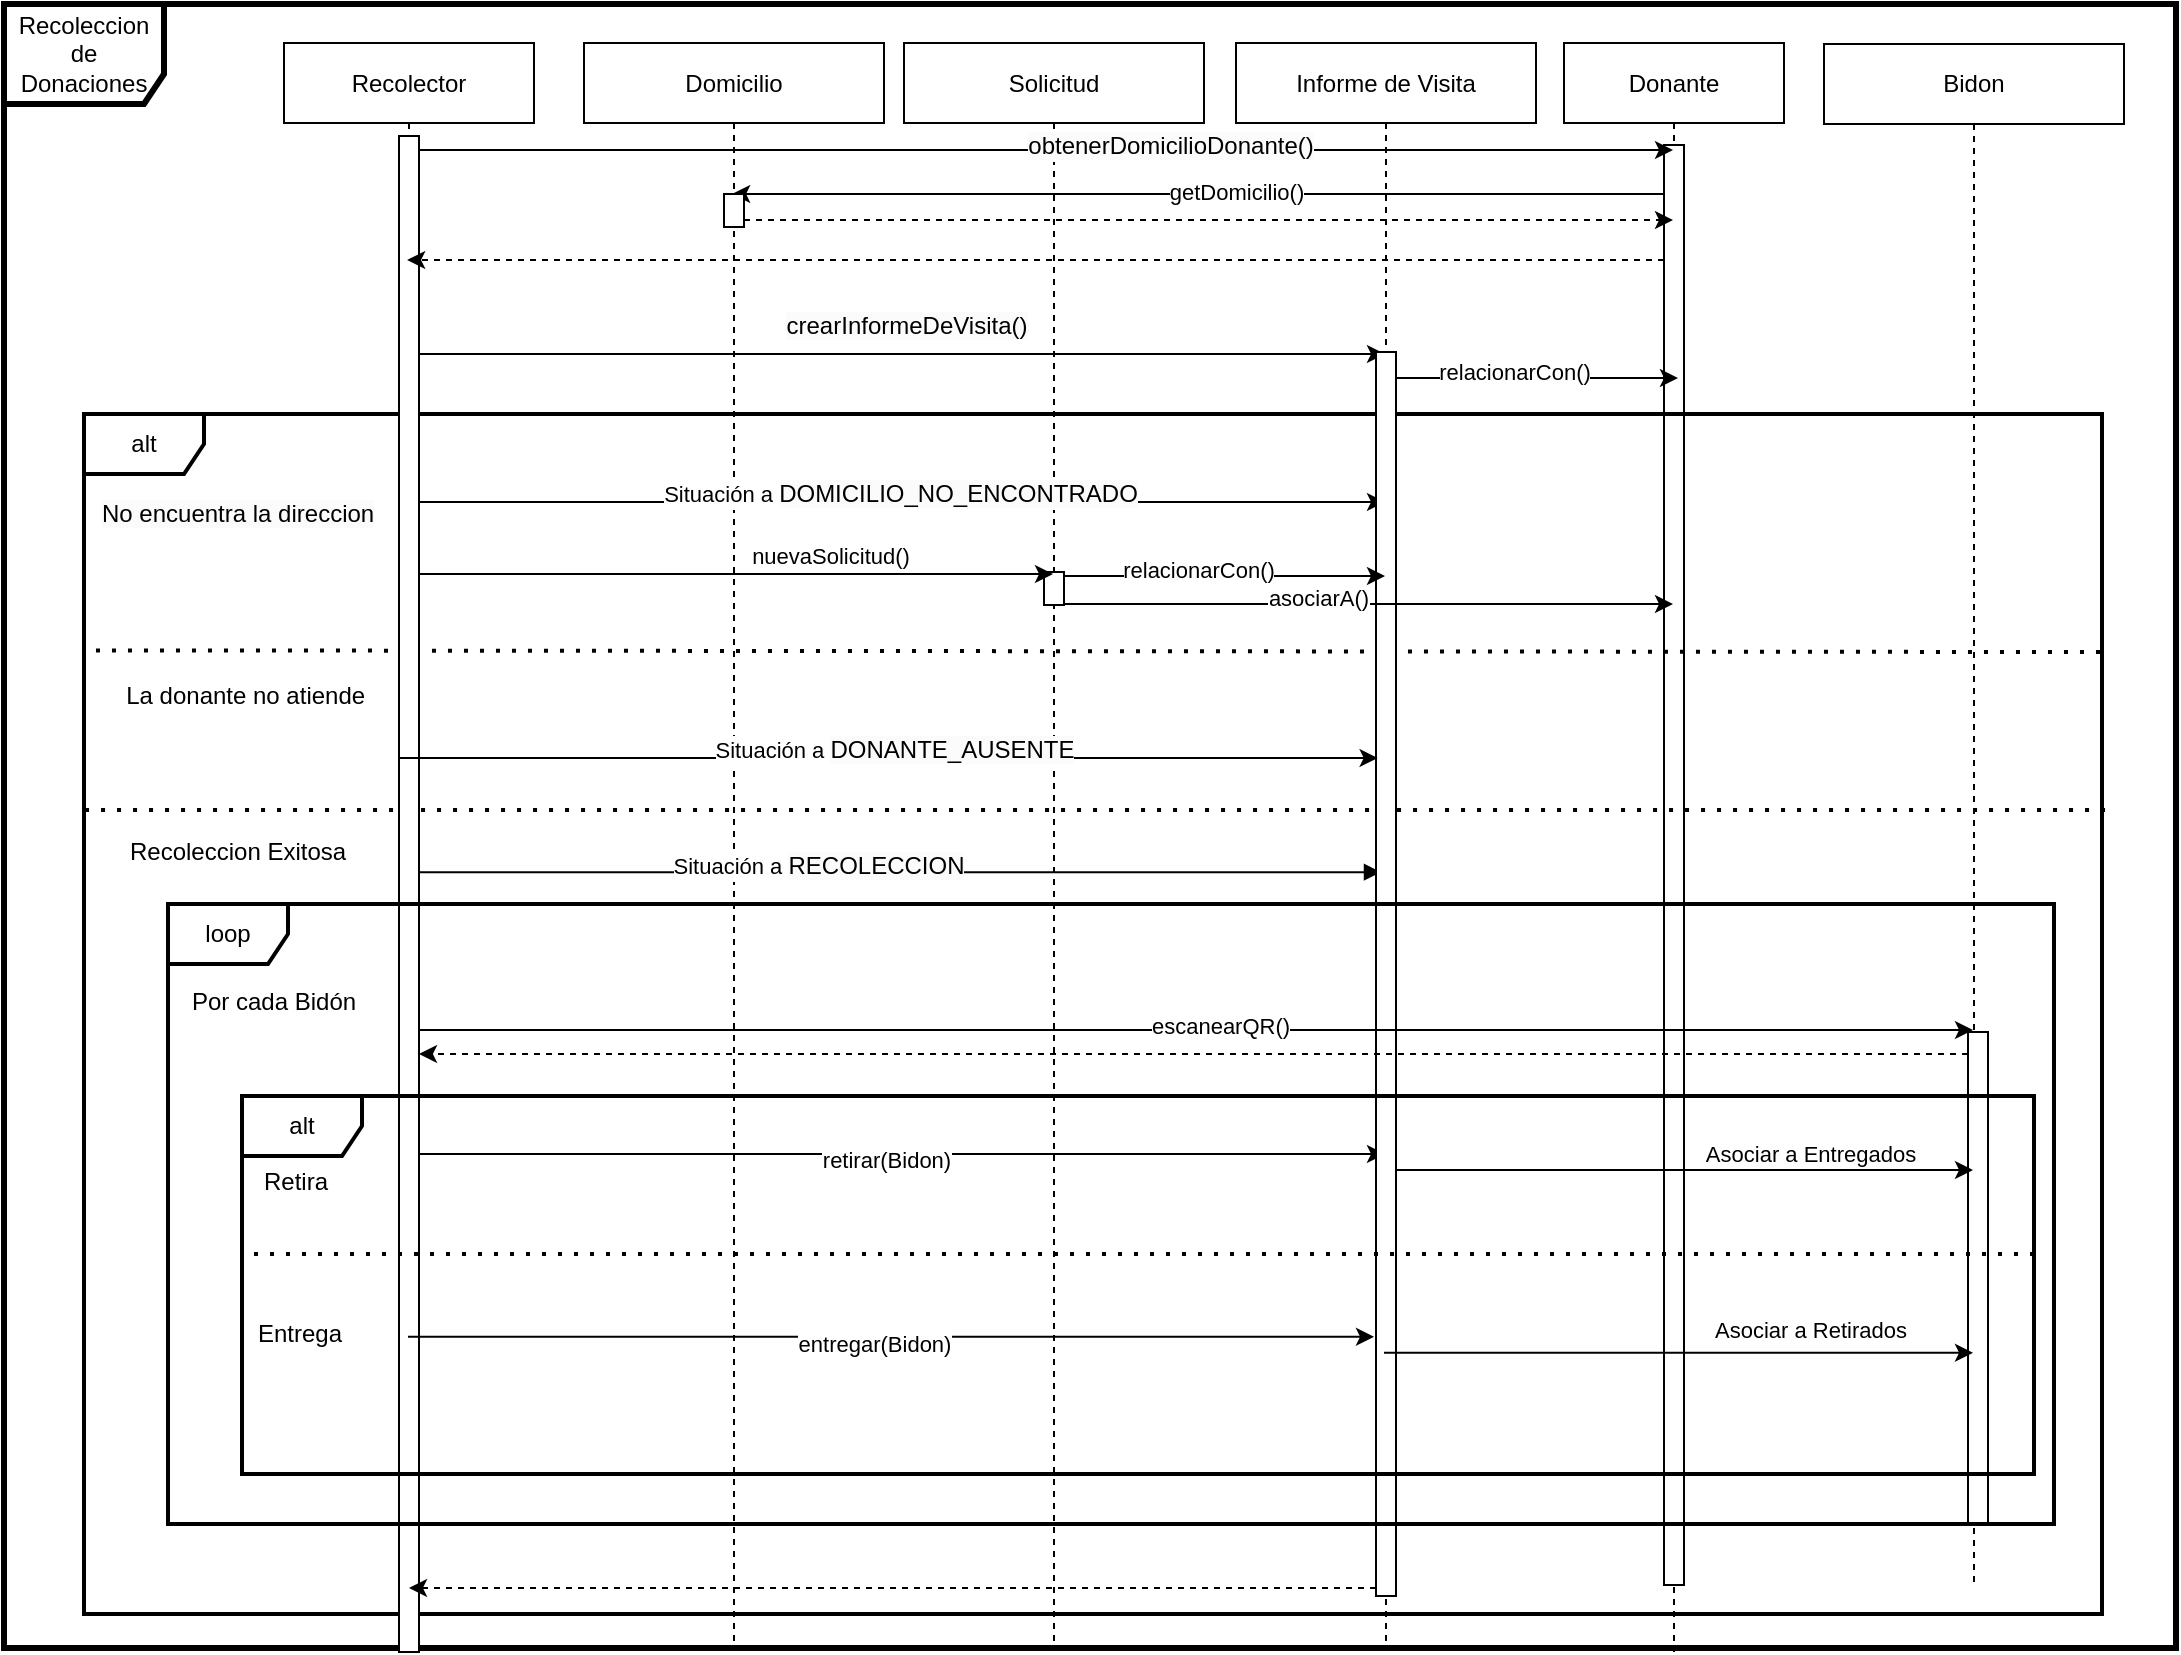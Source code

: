 <mxfile version="24.6.2" type="google">
  <diagram name="Página-1" id="LsmGkmER8wEdNiZBodtZ">
    <mxGraphModel grid="0" page="1" gridSize="10" guides="1" tooltips="1" connect="1" arrows="1" fold="1" pageScale="1" pageWidth="1100" pageHeight="1200" math="0" shadow="0">
      <root>
        <mxCell id="0" />
        <mxCell id="1" parent="0" />
        <mxCell id="AjBFbFOjEj0jWaxsaU4j-5" style="edgeStyle=elbowEdgeStyle;rounded=0;orthogonalLoop=1;jettySize=auto;html=1;elbow=horizontal;curved=0;" edge="1" parent="1">
          <mxGeometry relative="1" as="geometry">
            <mxPoint x="3144.5" y="172.0" as="sourcePoint" />
            <mxPoint x="2674.071" y="172.0" as="targetPoint" />
            <Array as="points">
              <mxPoint x="2903" y="172" />
            </Array>
          </mxGeometry>
        </mxCell>
        <mxCell id="AjBFbFOjEj0jWaxsaU4j-7" value="getDomicilio()" style="edgeLabel;html=1;align=center;verticalAlign=middle;resizable=0;points=[];" connectable="0" vertex="1" parent="AjBFbFOjEj0jWaxsaU4j-5">
          <mxGeometry x="-0.068" y="-1" relative="1" as="geometry">
            <mxPoint as="offset" />
          </mxGeometry>
        </mxCell>
        <mxCell id="uaeYe4_tYvJVXIgmSCOc-45" value="Donante" style="shape=umlLifeline;perimeter=lifelinePerimeter;whiteSpace=wrap;html=1;container=0;dropTarget=0;collapsible=0;recursiveResize=0;outlineConnect=0;portConstraint=eastwest;newEdgeStyle={&quot;edgeStyle&quot;:&quot;elbowEdgeStyle&quot;,&quot;elbow&quot;:&quot;vertical&quot;,&quot;curved&quot;:0,&quot;rounded&quot;:0};" vertex="1" parent="1">
          <mxGeometry x="3090" y="96.5" width="110" height="804.5" as="geometry" />
        </mxCell>
        <mxCell id="dMAKtlA2dXLR2GeC89b2-24" value="" style="html=1;points=[];perimeter=orthogonalPerimeter;outlineConnect=0;targetShapes=umlLifeline;portConstraint=eastwest;newEdgeStyle={&quot;edgeStyle&quot;:&quot;elbowEdgeStyle&quot;,&quot;elbow&quot;:&quot;vertical&quot;,&quot;curved&quot;:0,&quot;rounded&quot;:0};" vertex="1" parent="uaeYe4_tYvJVXIgmSCOc-45">
          <mxGeometry x="50" y="51" width="10" height="720" as="geometry" />
        </mxCell>
        <mxCell id="dMAKtlA2dXLR2GeC89b2-22" value="Informe de Visita" style="shape=umlLifeline;perimeter=lifelinePerimeter;whiteSpace=wrap;html=1;container=0;dropTarget=0;collapsible=0;recursiveResize=0;outlineConnect=0;portConstraint=eastwest;newEdgeStyle={&quot;edgeStyle&quot;:&quot;elbowEdgeStyle&quot;,&quot;elbow&quot;:&quot;vertical&quot;,&quot;curved&quot;:0,&quot;rounded&quot;:0};" vertex="1" parent="1">
          <mxGeometry x="2926" y="96.5" width="150" height="800.5" as="geometry" />
        </mxCell>
        <mxCell id="uaeYe4_tYvJVXIgmSCOc-1" value="Recoleccion de Donaciones" style="shape=umlFrame;whiteSpace=wrap;html=1;pointerEvents=0;width=80;height=50;strokeWidth=3;" vertex="1" parent="1">
          <mxGeometry x="2310" y="77" width="1086" height="822" as="geometry" />
        </mxCell>
        <mxCell id="uaeYe4_tYvJVXIgmSCOc-9" value="alt" style="shape=umlFrame;whiteSpace=wrap;html=1;pointerEvents=0;width=60;height=30;strokeWidth=2;" vertex="1" parent="1">
          <mxGeometry x="2350" y="282" width="1009" height="600" as="geometry" />
        </mxCell>
        <mxCell id="uaeYe4_tYvJVXIgmSCOc-26" value="" style="endArrow=none;dashed=1;html=1;dashPattern=1 3;strokeWidth=2;rounded=0;entryX=-0.001;entryY=0.242;entryDx=0;entryDy=0;entryPerimeter=0;exitX=0.999;exitY=0.244;exitDx=0;exitDy=0;exitPerimeter=0;" edge="1" parent="1">
          <mxGeometry width="50" height="50" relative="1" as="geometry">
            <mxPoint x="3357.991" y="401.016" as="sourcePoint" />
            <mxPoint x="2348.991" y="400.188" as="targetPoint" />
            <Array as="points" />
          </mxGeometry>
        </mxCell>
        <mxCell id="uaeYe4_tYvJVXIgmSCOc-47" value="Solicitud" style="shape=umlLifeline;perimeter=lifelinePerimeter;whiteSpace=wrap;html=1;container=0;dropTarget=0;collapsible=0;recursiveResize=0;outlineConnect=0;portConstraint=eastwest;newEdgeStyle={&quot;edgeStyle&quot;:&quot;elbowEdgeStyle&quot;,&quot;elbow&quot;:&quot;vertical&quot;,&quot;curved&quot;:0,&quot;rounded&quot;:0};" vertex="1" parent="1">
          <mxGeometry x="2760" y="96.5" width="150" height="800.5" as="geometry" />
        </mxCell>
        <mxCell id="AjBFbFOjEj0jWaxsaU4j-13" value="" style="html=1;points=[];perimeter=orthogonalPerimeter;outlineConnect=0;targetShapes=umlLifeline;portConstraint=eastwest;newEdgeStyle={&quot;edgeStyle&quot;:&quot;elbowEdgeStyle&quot;,&quot;elbow&quot;:&quot;vertical&quot;,&quot;curved&quot;:0,&quot;rounded&quot;:0};" vertex="1" parent="uaeYe4_tYvJVXIgmSCOc-47">
          <mxGeometry x="70" y="264.5" width="10" height="16.5" as="geometry" />
        </mxCell>
        <mxCell id="EOZu0p530FmktWK0IdCz-17" value="" style="endArrow=none;dashed=1;html=1;dashPattern=1 3;strokeWidth=2;rounded=0;exitX=1.005;exitY=0.466;exitDx=0;exitDy=0;exitPerimeter=0;entryX=-0.001;entryY=0.466;entryDx=0;entryDy=0;entryPerimeter=0;" edge="1" parent="1">
          <mxGeometry width="50" height="50" relative="1" as="geometry">
            <mxPoint x="3360.525" y="480.0" as="sourcePoint" />
            <mxPoint x="2345.471" y="480.0" as="targetPoint" />
          </mxGeometry>
        </mxCell>
        <mxCell id="EOZu0p530FmktWK0IdCz-21" value="&lt;span style=&quot;color: rgb(0, 0, 0); font-family: Helvetica; font-size: 12px; font-style: normal; font-variant-ligatures: normal; font-variant-caps: normal; font-weight: 400; letter-spacing: normal; orphans: 2; text-align: center; text-indent: 0px; text-transform: none; widows: 2; word-spacing: 0px; -webkit-text-stroke-width: 0px; white-space: nowrap; background-color: rgb(251, 251, 251); text-decoration-thickness: initial; text-decoration-style: initial; text-decoration-color: initial; display: inline !important; float: none;&quot;&gt;No encuentra la direccion&lt;/span&gt;" style="text;whiteSpace=wrap;html=1;" vertex="1" parent="1">
          <mxGeometry x="2357" y="318" width="110" height="40" as="geometry" />
        </mxCell>
        <mxCell id="EOZu0p530FmktWK0IdCz-22" value="&lt;div style=&quot;text-align: center;&quot;&gt;&lt;span style=&quot;background-color: initial; text-wrap: nowrap;&quot;&gt;Recoleccion Exitosa&lt;/span&gt;&lt;/div&gt;" style="text;whiteSpace=wrap;html=1;" vertex="1" parent="1">
          <mxGeometry x="2371" y="487.0" width="130" height="40" as="geometry" />
        </mxCell>
        <mxCell id="EOZu0p530FmktWK0IdCz-23" value="Bidon" style="shape=umlLifeline;perimeter=lifelinePerimeter;whiteSpace=wrap;html=1;container=0;dropTarget=0;collapsible=0;recursiveResize=0;outlineConnect=0;portConstraint=eastwest;newEdgeStyle={&quot;edgeStyle&quot;:&quot;elbowEdgeStyle&quot;,&quot;elbow&quot;:&quot;vertical&quot;,&quot;curved&quot;:0,&quot;rounded&quot;:0};" vertex="1" parent="1">
          <mxGeometry x="3220" y="97" width="150" height="769.5" as="geometry" />
        </mxCell>
        <mxCell id="AjBFbFOjEj0jWaxsaU4j-29" value="" style="html=1;points=[];perimeter=orthogonalPerimeter;outlineConnect=0;targetShapes=umlLifeline;portConstraint=eastwest;newEdgeStyle={&quot;edgeStyle&quot;:&quot;elbowEdgeStyle&quot;,&quot;elbow&quot;:&quot;vertical&quot;,&quot;curved&quot;:0,&quot;rounded&quot;:0};" vertex="1" parent="EOZu0p530FmktWK0IdCz-23">
          <mxGeometry x="72" y="494" width="10" height="246" as="geometry" />
        </mxCell>
        <mxCell id="dMAKtlA2dXLR2GeC89b2-3" value="Domicilio" style="shape=umlLifeline;perimeter=lifelinePerimeter;whiteSpace=wrap;html=1;container=0;dropTarget=0;collapsible=0;recursiveResize=0;outlineConnect=0;portConstraint=eastwest;newEdgeStyle={&quot;edgeStyle&quot;:&quot;elbowEdgeStyle&quot;,&quot;elbow&quot;:&quot;vertical&quot;,&quot;curved&quot;:0,&quot;rounded&quot;:0};" vertex="1" parent="1">
          <mxGeometry x="2600" y="96.5" width="150" height="801.5" as="geometry" />
        </mxCell>
        <mxCell id="dMAKtlA2dXLR2GeC89b2-4" value="" style="html=1;points=[];perimeter=orthogonalPerimeter;outlineConnect=0;targetShapes=umlLifeline;portConstraint=eastwest;newEdgeStyle={&quot;edgeStyle&quot;:&quot;elbowEdgeStyle&quot;,&quot;elbow&quot;:&quot;vertical&quot;,&quot;curved&quot;:0,&quot;rounded&quot;:0};" vertex="1" parent="dMAKtlA2dXLR2GeC89b2-3">
          <mxGeometry x="70" y="75.5" width="10" height="16.5" as="geometry" />
        </mxCell>
        <mxCell id="dMAKtlA2dXLR2GeC89b2-5" value="" style="endArrow=classic;html=1;rounded=0;" edge="1" parent="1">
          <mxGeometry width="50" height="50" relative="1" as="geometry">
            <mxPoint x="2511.182" y="326" as="sourcePoint" />
            <mxPoint x="3000.5" y="326" as="targetPoint" />
          </mxGeometry>
        </mxCell>
        <mxCell id="AjBFbFOjEj0jWaxsaU4j-12" value="Situación a&amp;nbsp;&lt;span style=&quot;font-size: 12px; text-align: left; text-wrap: wrap; background-color: rgb(251, 251, 251);&quot;&gt;DOMICILIO_NO_ENCONTRADO&lt;/span&gt;" style="edgeLabel;html=1;align=center;verticalAlign=middle;resizable=0;points=[];" connectable="0" vertex="1" parent="dMAKtlA2dXLR2GeC89b2-5">
          <mxGeometry x="0.009" y="3" relative="1" as="geometry">
            <mxPoint y="-1" as="offset" />
          </mxGeometry>
        </mxCell>
        <mxCell id="dMAKtlA2dXLR2GeC89b2-7" value="" style="endArrow=none;html=1;rounded=0;endFill=0;startArrow=block;startFill=1;" edge="1" parent="1">
          <mxGeometry width="50" height="50" relative="1" as="geometry">
            <mxPoint x="2998.5" y="511.09" as="sourcePoint" />
            <mxPoint x="2509.182" y="511.09" as="targetPoint" />
          </mxGeometry>
        </mxCell>
        <mxCell id="AjBFbFOjEj0jWaxsaU4j-23" value="Situación a&amp;nbsp;&lt;span style=&quot;text-wrap: wrap; font-size: 12px; text-align: left; background-color: rgb(251, 251, 251);&quot;&gt;RECOLECCION&lt;/span&gt;" style="edgeLabel;html=1;align=center;verticalAlign=middle;resizable=0;points=[];" connectable="0" vertex="1" parent="dMAKtlA2dXLR2GeC89b2-7">
          <mxGeometry x="0.152" y="-3" relative="1" as="geometry">
            <mxPoint as="offset" />
          </mxGeometry>
        </mxCell>
        <mxCell id="uaeYe4_tYvJVXIgmSCOc-41" value="Recolector" style="shape=umlLifeline;perimeter=lifelinePerimeter;whiteSpace=wrap;html=1;container=0;dropTarget=0;collapsible=0;recursiveResize=0;outlineConnect=0;portConstraint=eastwest;newEdgeStyle={&quot;edgeStyle&quot;:&quot;elbowEdgeStyle&quot;,&quot;elbow&quot;:&quot;vertical&quot;,&quot;curved&quot;:0,&quot;rounded&quot;:0};size=40;" vertex="1" parent="1">
          <mxGeometry x="2450" y="96.5" width="125" height="801.5" as="geometry" />
        </mxCell>
        <mxCell id="AjBFbFOjEj0jWaxsaU4j-1" style="edgeStyle=elbowEdgeStyle;rounded=0;orthogonalLoop=1;jettySize=auto;html=1;elbow=vertical;curved=0;" edge="1" parent="1">
          <mxGeometry relative="1" as="geometry">
            <mxPoint x="2517.5" y="150" as="sourcePoint" />
            <mxPoint x="3144.5" y="150" as="targetPoint" />
            <Array as="points">
              <mxPoint x="2812" y="150" />
            </Array>
          </mxGeometry>
        </mxCell>
        <mxCell id="AjBFbFOjEj0jWaxsaU4j-3" value="&lt;span style=&quot;font-size: 12px; text-align: left; text-wrap: wrap; background-color: rgb(251, 251, 251);&quot;&gt;obtenerDomicilioDonante()&lt;/span&gt;" style="edgeLabel;html=1;align=center;verticalAlign=middle;resizable=0;points=[];" connectable="0" vertex="1" parent="AjBFbFOjEj0jWaxsaU4j-1">
          <mxGeometry x="0.196" y="2" relative="1" as="geometry">
            <mxPoint as="offset" />
          </mxGeometry>
        </mxCell>
        <mxCell id="AjBFbFOjEj0jWaxsaU4j-10" style="edgeStyle=elbowEdgeStyle;rounded=0;orthogonalLoop=1;jettySize=auto;html=1;elbow=vertical;curved=0;" edge="1" parent="1">
          <mxGeometry relative="1" as="geometry">
            <mxPoint x="2517.5" y="252" as="sourcePoint" />
            <mxPoint x="3000.5" y="252" as="targetPoint" />
            <Array as="points">
              <mxPoint x="2756" y="252" />
            </Array>
          </mxGeometry>
        </mxCell>
        <mxCell id="AjBFbFOjEj0jWaxsaU4j-11" value="&lt;span style=&quot;font-size: 12px; text-align: left; text-wrap: wrap; background-color: rgb(251, 251, 251);&quot;&gt;crearInformeDeVisita()&lt;/span&gt;" style="edgeLabel;html=1;align=center;verticalAlign=middle;resizable=0;points=[];" connectable="0" vertex="1" parent="AjBFbFOjEj0jWaxsaU4j-10">
          <mxGeometry x="-0.12" relative="1" as="geometry">
            <mxPoint x="31" y="-14" as="offset" />
          </mxGeometry>
        </mxCell>
        <mxCell id="AjBFbFOjEj0jWaxsaU4j-14" style="edgeStyle=elbowEdgeStyle;rounded=0;orthogonalLoop=1;jettySize=auto;html=1;elbow=vertical;curved=0;" edge="1" parent="1">
          <mxGeometry relative="1" as="geometry">
            <mxPoint x="2517.5" y="362" as="sourcePoint" />
            <mxPoint x="2834.5" y="362" as="targetPoint" />
            <Array as="points">
              <mxPoint x="2645" y="362" />
            </Array>
          </mxGeometry>
        </mxCell>
        <mxCell id="AjBFbFOjEj0jWaxsaU4j-15" value="nuevaSolicitud()" style="edgeLabel;html=1;align=center;verticalAlign=middle;resizable=0;points=[];" connectable="0" vertex="1" parent="AjBFbFOjEj0jWaxsaU4j-14">
          <mxGeometry x="0.1" y="-3" relative="1" as="geometry">
            <mxPoint x="31" y="-12" as="offset" />
          </mxGeometry>
        </mxCell>
        <mxCell id="AjBFbFOjEj0jWaxsaU4j-39" style="edgeStyle=elbowEdgeStyle;rounded=0;orthogonalLoop=1;jettySize=auto;html=1;elbow=vertical;curved=0;" edge="1" parent="1" source="uaeYe4_tYvJVXIgmSCOc-42" target="dMAKtlA2dXLR2GeC89b2-22">
          <mxGeometry relative="1" as="geometry">
            <Array as="points">
              <mxPoint x="2717" y="652" />
            </Array>
          </mxGeometry>
        </mxCell>
        <mxCell id="AjBFbFOjEj0jWaxsaU4j-40" value="retirar(Bidon)" style="edgeLabel;html=1;align=center;verticalAlign=middle;resizable=0;points=[];" connectable="0" vertex="1" parent="AjBFbFOjEj0jWaxsaU4j-39">
          <mxGeometry x="-0.036" y="-3" relative="1" as="geometry">
            <mxPoint as="offset" />
          </mxGeometry>
        </mxCell>
        <mxCell id="uaeYe4_tYvJVXIgmSCOc-42" value="" style="html=1;points=[];perimeter=orthogonalPerimeter;outlineConnect=0;targetShapes=umlLifeline;portConstraint=eastwest;newEdgeStyle={&quot;edgeStyle&quot;:&quot;elbowEdgeStyle&quot;,&quot;elbow&quot;:&quot;vertical&quot;,&quot;curved&quot;:0,&quot;rounded&quot;:0};" vertex="1" parent="1">
          <mxGeometry x="2507.5" y="143" width="10" height="758" as="geometry" />
        </mxCell>
        <mxCell id="dMAKtlA2dXLR2GeC89b2-18" value="La donante no atiende&amp;nbsp;" style="text;html=1;align=center;verticalAlign=middle;resizable=0;points=[];autosize=1;strokeColor=none;fillColor=none;" vertex="1" parent="1">
          <mxGeometry x="2357" y="408" width="150" height="30" as="geometry" />
        </mxCell>
        <mxCell id="AjBFbFOjEj0jWaxsaU4j-6" style="edgeStyle=elbowEdgeStyle;rounded=0;orthogonalLoop=1;jettySize=auto;html=1;elbow=vertical;curved=0;dashed=1;" edge="1" parent="1">
          <mxGeometry relative="1" as="geometry">
            <mxPoint x="2680" y="185" as="sourcePoint" />
            <mxPoint x="3144.5" y="185" as="targetPoint" />
          </mxGeometry>
        </mxCell>
        <mxCell id="AjBFbFOjEj0jWaxsaU4j-42" style="edgeStyle=elbowEdgeStyle;rounded=0;orthogonalLoop=1;jettySize=auto;html=1;elbow=horizontal;curved=0;" edge="1" parent="1" source="AjBFbFOjEj0jWaxsaU4j-8" target="EOZu0p530FmktWK0IdCz-23">
          <mxGeometry relative="1" as="geometry">
            <Array as="points">
              <mxPoint x="3060" y="660" />
            </Array>
          </mxGeometry>
        </mxCell>
        <mxCell id="AjBFbFOjEj0jWaxsaU4j-43" value="Asociar a Entregados" style="edgeLabel;html=1;align=center;verticalAlign=middle;resizable=0;points=[];" connectable="0" vertex="1" parent="AjBFbFOjEj0jWaxsaU4j-42">
          <mxGeometry x="0.151" relative="1" as="geometry">
            <mxPoint x="41" y="-8" as="offset" />
          </mxGeometry>
        </mxCell>
        <mxCell id="AjBFbFOjEj0jWaxsaU4j-48" style="edgeStyle=elbowEdgeStyle;rounded=0;orthogonalLoop=1;jettySize=auto;html=1;elbow=vertical;curved=0;dashed=1;" edge="1" parent="1" source="AjBFbFOjEj0jWaxsaU4j-8" target="uaeYe4_tYvJVXIgmSCOc-41">
          <mxGeometry relative="1" as="geometry">
            <Array as="points">
              <mxPoint x="2736" y="869" />
            </Array>
          </mxGeometry>
        </mxCell>
        <mxCell id="AjBFbFOjEj0jWaxsaU4j-8" value="" style="html=1;points=[];perimeter=orthogonalPerimeter;outlineConnect=0;targetShapes=umlLifeline;portConstraint=eastwest;newEdgeStyle={&quot;edgeStyle&quot;:&quot;elbowEdgeStyle&quot;,&quot;elbow&quot;:&quot;vertical&quot;,&quot;curved&quot;:0,&quot;rounded&quot;:0};" vertex="1" parent="1">
          <mxGeometry x="2996" y="251" width="10" height="622" as="geometry" />
        </mxCell>
        <mxCell id="AjBFbFOjEj0jWaxsaU4j-16" style="edgeStyle=elbowEdgeStyle;rounded=0;orthogonalLoop=1;jettySize=auto;html=1;elbow=vertical;curved=0;" edge="1" parent="1">
          <mxGeometry relative="1" as="geometry">
            <mxPoint x="2840" y="363" as="sourcePoint" />
            <mxPoint x="3000.5" y="363" as="targetPoint" />
          </mxGeometry>
        </mxCell>
        <mxCell id="AjBFbFOjEj0jWaxsaU4j-17" value="relacionarCon()" style="edgeLabel;html=1;align=center;verticalAlign=middle;resizable=0;points=[];" connectable="0" vertex="1" parent="AjBFbFOjEj0jWaxsaU4j-16">
          <mxGeometry x="-0.168" y="3" relative="1" as="geometry">
            <mxPoint as="offset" />
          </mxGeometry>
        </mxCell>
        <mxCell id="AjBFbFOjEj0jWaxsaU4j-18" style="edgeStyle=elbowEdgeStyle;rounded=0;orthogonalLoop=1;jettySize=auto;html=1;elbow=vertical;curved=0;dashed=1;" edge="1" parent="1">
          <mxGeometry relative="1" as="geometry">
            <mxPoint x="3140" y="205" as="sourcePoint" />
            <mxPoint x="2511.571" y="205" as="targetPoint" />
            <Array as="points">
              <mxPoint x="2858" y="205" />
            </Array>
          </mxGeometry>
        </mxCell>
        <mxCell id="AjBFbFOjEj0jWaxsaU4j-20" value="" style="endArrow=classic;html=1;rounded=0;" edge="1" parent="1">
          <mxGeometry width="50" height="50" relative="1" as="geometry">
            <mxPoint x="2507.502" y="454" as="sourcePoint" />
            <mxPoint x="2996.82" y="454" as="targetPoint" />
          </mxGeometry>
        </mxCell>
        <mxCell id="AjBFbFOjEj0jWaxsaU4j-21" value="Situación a&amp;nbsp;&lt;span style=&quot;font-size: 12px; text-align: left; text-wrap: wrap; background-color: rgb(251, 251, 251);&quot;&gt;DONANTE_AUSENTE&lt;/span&gt;" style="edgeLabel;html=1;align=center;verticalAlign=middle;resizable=0;points=[];" connectable="0" vertex="1" parent="AjBFbFOjEj0jWaxsaU4j-20">
          <mxGeometry x="0.009" y="3" relative="1" as="geometry">
            <mxPoint y="-1" as="offset" />
          </mxGeometry>
        </mxCell>
        <mxCell id="AjBFbFOjEj0jWaxsaU4j-24" style="edgeStyle=elbowEdgeStyle;rounded=0;orthogonalLoop=1;jettySize=auto;html=1;elbow=vertical;curved=0;" edge="1" parent="1">
          <mxGeometry relative="1" as="geometry">
            <mxPoint x="2840" y="377" as="sourcePoint" />
            <mxPoint x="3144.5" y="377" as="targetPoint" />
          </mxGeometry>
        </mxCell>
        <mxCell id="AjBFbFOjEj0jWaxsaU4j-25" value="asociarA()" style="edgeLabel;html=1;align=center;verticalAlign=middle;resizable=0;points=[];" connectable="0" vertex="1" parent="AjBFbFOjEj0jWaxsaU4j-24">
          <mxGeometry x="-0.168" y="3" relative="1" as="geometry">
            <mxPoint as="offset" />
          </mxGeometry>
        </mxCell>
        <mxCell id="AjBFbFOjEj0jWaxsaU4j-26" value="loop" style="shape=umlFrame;whiteSpace=wrap;html=1;pointerEvents=0;width=60;height=30;strokeWidth=2;" vertex="1" parent="1">
          <mxGeometry x="2392" y="527" width="943" height="310" as="geometry" />
        </mxCell>
        <mxCell id="AjBFbFOjEj0jWaxsaU4j-27" value="alt" style="shape=umlFrame;whiteSpace=wrap;html=1;pointerEvents=0;width=60;height=30;strokeWidth=2;" vertex="1" parent="1">
          <mxGeometry x="2429" y="623" width="896" height="189" as="geometry" />
        </mxCell>
        <mxCell id="AjBFbFOjEj0jWaxsaU4j-28" value="" style="endArrow=none;dashed=1;html=1;dashPattern=1 3;strokeWidth=2;rounded=0;entryX=-0.001;entryY=0.466;entryDx=0;entryDy=0;entryPerimeter=0;" edge="1" parent="1">
          <mxGeometry width="50" height="50" relative="1" as="geometry">
            <mxPoint x="3325" y="702" as="sourcePoint" />
            <mxPoint x="2431.001" y="702.0" as="targetPoint" />
          </mxGeometry>
        </mxCell>
        <mxCell id="AjBFbFOjEj0jWaxsaU4j-32" value="&lt;div style=&quot;text-align: center;&quot;&gt;&lt;span style=&quot;background-color: initial; text-wrap: nowrap;&quot;&gt;Por cada Bidón&lt;/span&gt;&lt;/div&gt;" style="text;whiteSpace=wrap;html=1;" vertex="1" parent="1">
          <mxGeometry x="2402" y="562" width="86" height="40" as="geometry" />
        </mxCell>
        <mxCell id="AjBFbFOjEj0jWaxsaU4j-33" value="&lt;div style=&quot;text-align: center;&quot;&gt;&lt;span style=&quot;background-color: initial; text-wrap: nowrap;&quot;&gt;Retira&lt;/span&gt;&lt;/div&gt;" style="text;whiteSpace=wrap;html=1;" vertex="1" parent="1">
          <mxGeometry x="2438" y="652" width="53" height="40" as="geometry" />
        </mxCell>
        <mxCell id="AjBFbFOjEj0jWaxsaU4j-34" value="&lt;div style=&quot;text-align: center;&quot;&gt;&lt;span style=&quot;background-color: initial; text-wrap: nowrap;&quot;&gt;Entrega&lt;/span&gt;&lt;/div&gt;" style="text;whiteSpace=wrap;html=1;" vertex="1" parent="1">
          <mxGeometry x="2435" y="728" width="53" height="40" as="geometry" />
        </mxCell>
        <mxCell id="AjBFbFOjEj0jWaxsaU4j-44" style="edgeStyle=elbowEdgeStyle;rounded=0;orthogonalLoop=1;jettySize=auto;html=1;elbow=vertical;curved=0;" edge="1" parent="1">
          <mxGeometry relative="1" as="geometry">
            <mxPoint x="2512" y="743.41" as="sourcePoint" />
            <mxPoint x="2995" y="743.41" as="targetPoint" />
            <Array as="points">
              <mxPoint x="2711" y="743.41" />
            </Array>
          </mxGeometry>
        </mxCell>
        <mxCell id="AjBFbFOjEj0jWaxsaU4j-45" value="entregar(Bidon)" style="edgeLabel;html=1;align=center;verticalAlign=middle;resizable=0;points=[];" connectable="0" vertex="1" parent="AjBFbFOjEj0jWaxsaU4j-44">
          <mxGeometry x="-0.036" y="-3" relative="1" as="geometry">
            <mxPoint as="offset" />
          </mxGeometry>
        </mxCell>
        <mxCell id="AjBFbFOjEj0jWaxsaU4j-46" style="edgeStyle=elbowEdgeStyle;rounded=0;orthogonalLoop=1;jettySize=auto;html=1;elbow=horizontal;curved=0;" edge="1" parent="1" target="EOZu0p530FmktWK0IdCz-23">
          <mxGeometry relative="1" as="geometry">
            <mxPoint x="3000" y="751.41" as="sourcePoint" />
            <mxPoint x="3139" y="751.41" as="targetPoint" />
            <Array as="points">
              <mxPoint x="3054" y="751.41" />
            </Array>
          </mxGeometry>
        </mxCell>
        <mxCell id="AjBFbFOjEj0jWaxsaU4j-47" value="Asociar a Retirados" style="edgeLabel;html=1;align=center;verticalAlign=middle;resizable=0;points=[];" connectable="0" vertex="1" parent="AjBFbFOjEj0jWaxsaU4j-46">
          <mxGeometry x="0.151" relative="1" as="geometry">
            <mxPoint x="43" y="-12" as="offset" />
          </mxGeometry>
        </mxCell>
        <mxCell id="AjBFbFOjEj0jWaxsaU4j-49" style="edgeStyle=elbowEdgeStyle;rounded=0;orthogonalLoop=1;jettySize=auto;html=1;elbow=vertical;curved=0;" edge="1" parent="1">
          <mxGeometry relative="1" as="geometry">
            <mxPoint x="3006" y="264" as="sourcePoint" />
            <mxPoint x="3147" y="264" as="targetPoint" />
          </mxGeometry>
        </mxCell>
        <mxCell id="AjBFbFOjEj0jWaxsaU4j-50" value="relacionarCon()" style="edgeLabel;html=1;align=center;verticalAlign=middle;resizable=0;points=[];" connectable="0" vertex="1" parent="AjBFbFOjEj0jWaxsaU4j-49">
          <mxGeometry x="-0.168" y="3" relative="1" as="geometry">
            <mxPoint as="offset" />
          </mxGeometry>
        </mxCell>
        <mxCell id="AjBFbFOjEj0jWaxsaU4j-35" style="edgeStyle=elbowEdgeStyle;rounded=0;orthogonalLoop=1;jettySize=auto;html=1;elbow=vertical;curved=0;" edge="1" parent="1" source="uaeYe4_tYvJVXIgmSCOc-42" target="EOZu0p530FmktWK0IdCz-23">
          <mxGeometry relative="1" as="geometry">
            <Array as="points">
              <mxPoint x="2869" y="590" />
            </Array>
          </mxGeometry>
        </mxCell>
        <mxCell id="AjBFbFOjEj0jWaxsaU4j-38" value="escanearQR()" style="edgeLabel;html=1;align=center;verticalAlign=middle;resizable=0;points=[];" connectable="0" vertex="1" parent="AjBFbFOjEj0jWaxsaU4j-35">
          <mxGeometry x="0.031" y="2" relative="1" as="geometry">
            <mxPoint as="offset" />
          </mxGeometry>
        </mxCell>
        <mxCell id="AjBFbFOjEj0jWaxsaU4j-37" style="edgeStyle=elbowEdgeStyle;rounded=0;orthogonalLoop=1;jettySize=auto;html=1;elbow=vertical;curved=0;dashed=1;" edge="1" parent="1" source="AjBFbFOjEj0jWaxsaU4j-29" target="uaeYe4_tYvJVXIgmSCOc-42">
          <mxGeometry relative="1" as="geometry">
            <Array as="points">
              <mxPoint x="2915" y="602" />
            </Array>
          </mxGeometry>
        </mxCell>
      </root>
    </mxGraphModel>
  </diagram>
</mxfile>

